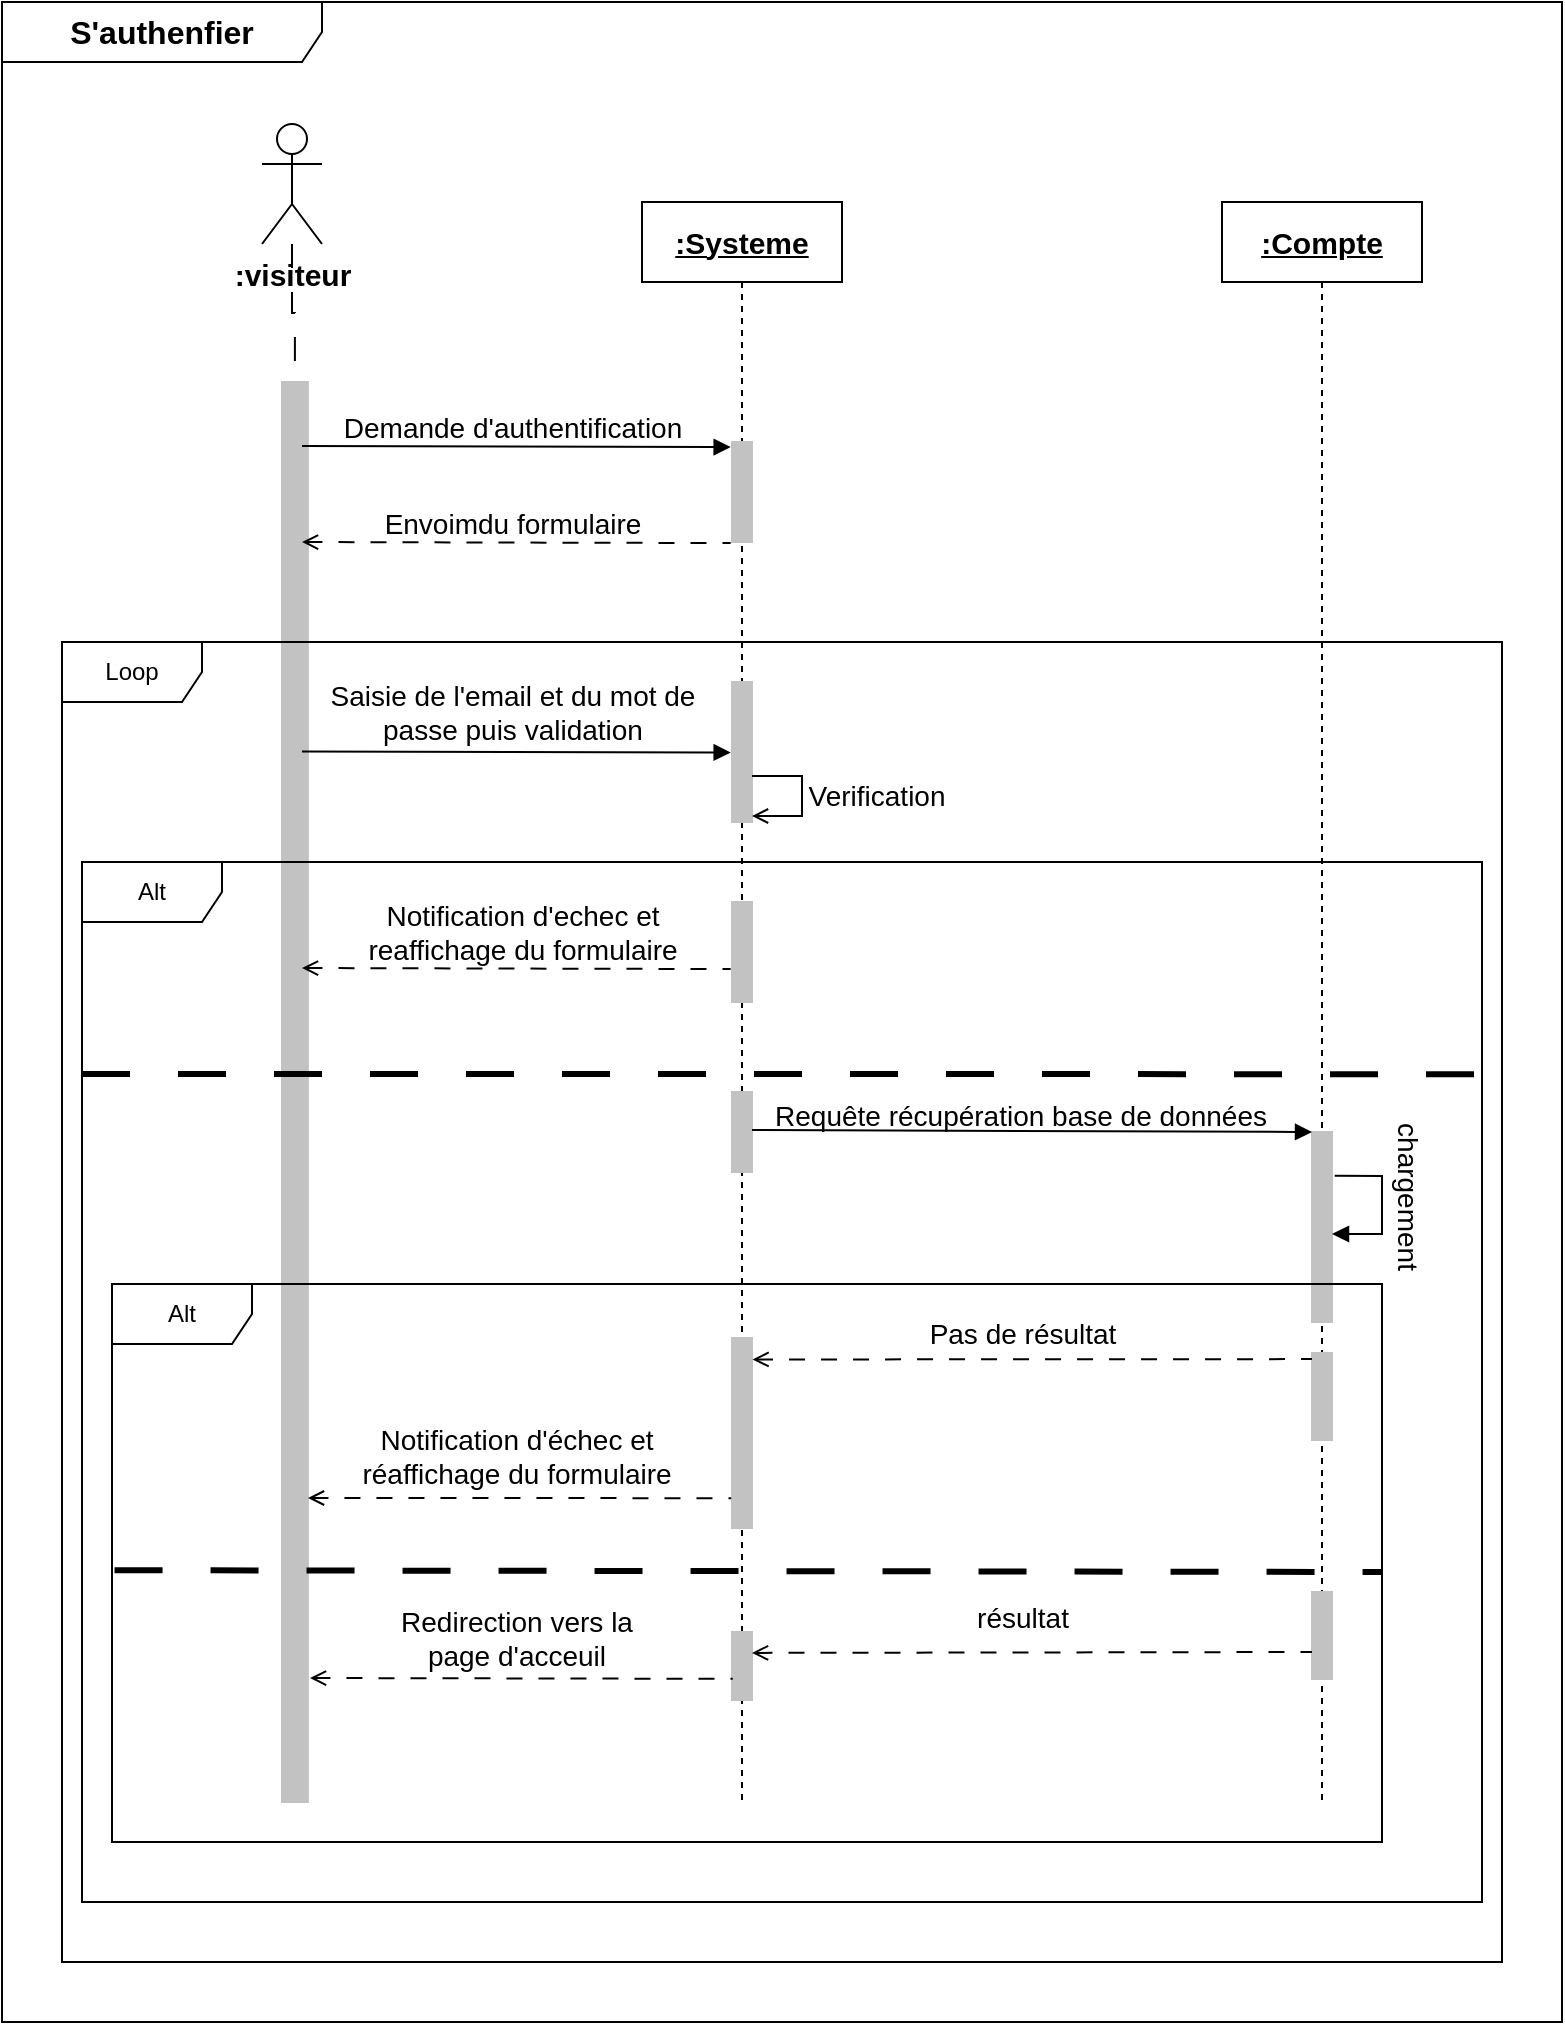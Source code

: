 <mxfile version="21.6.8" type="github">
  <diagram name="Page-1" id="dJnn6Y5dYq7vriAxsWxf">
    <mxGraphModel dx="1434" dy="796" grid="1" gridSize="10" guides="1" tooltips="1" connect="1" arrows="1" fold="1" page="1" pageScale="1" pageWidth="827" pageHeight="1169" math="0" shadow="0">
      <root>
        <mxCell id="0" />
        <mxCell id="1" parent="0" />
        <mxCell id="t8bD34vcQTOdZupNFop_-2" value="&lt;font style=&quot;font-size: 16px;&quot;&gt;&lt;b&gt;S&#39;authenfier&lt;/b&gt;&lt;/font&gt;" style="shape=umlFrame;whiteSpace=wrap;html=1;pointerEvents=0;recursiveResize=0;container=1;collapsible=0;width=160;movable=1;resizable=1;rotatable=1;deletable=1;editable=1;locked=0;connectable=1;" parent="1" vertex="1">
          <mxGeometry x="20" y="20" width="780" height="1010" as="geometry" />
        </mxCell>
        <mxCell id="t8bD34vcQTOdZupNFop_-47" value="Demande d&#39;authentification" style="text;html=1;align=center;verticalAlign=middle;resizable=0;points=[];autosize=1;strokeColor=none;fillColor=none;fontSize=14;fontFamily=Helvetica;fontColor=default;" parent="t8bD34vcQTOdZupNFop_-2" vertex="1">
          <mxGeometry x="160" y="198" width="190" height="30" as="geometry" />
        </mxCell>
        <mxCell id="t8bD34vcQTOdZupNFop_-48" value="Envoimdu formulaire" style="text;html=1;align=center;verticalAlign=middle;resizable=0;points=[];autosize=1;strokeColor=none;fillColor=none;fontSize=14;fontFamily=Helvetica;fontColor=default;" parent="t8bD34vcQTOdZupNFop_-2" vertex="1">
          <mxGeometry x="180" y="246" width="150" height="30" as="geometry" />
        </mxCell>
        <mxCell id="t8bD34vcQTOdZupNFop_-7" style="edgeStyle=orthogonalEdgeStyle;rounded=0;orthogonalLoop=1;jettySize=auto;html=1;fontFamily=Helvetica;fontSize=12;fontColor=default;endArrow=none;endFill=0;dashed=1;dashPattern=12 12;" parent="1" source="t8bD34vcQTOdZupNFop_-5" target="t8bD34vcQTOdZupNFop_-6" edge="1">
          <mxGeometry relative="1" as="geometry" />
        </mxCell>
        <mxCell id="t8bD34vcQTOdZupNFop_-5" value="&lt;font style=&quot;font-size: 15px;&quot;&gt;&lt;b&gt;:visiteur&lt;/b&gt;&lt;/font&gt;" style="shape=umlActor;verticalLabelPosition=bottom;verticalAlign=top;html=1;pointerEvents=0;strokeColor=default;fontFamily=Helvetica;fontSize=12;fontColor=default;fillColor=default;" parent="1" vertex="1">
          <mxGeometry x="150" y="81" width="30" height="60" as="geometry" />
        </mxCell>
        <mxCell id="t8bD34vcQTOdZupNFop_-6" value="" style="html=1;points=[];perimeter=orthogonalPerimeter;fillColor=strokeColor;pointerEvents=0;strokeColor=#c2c2c2;fontFamily=Helvetica;fontSize=12;fontColor=default;" parent="1" vertex="1">
          <mxGeometry x="160" y="210" width="12.94" height="710" as="geometry" />
        </mxCell>
        <mxCell id="t8bD34vcQTOdZupNFop_-8" value="&lt;font style=&quot;font-size: 15px;&quot;&gt;&lt;b&gt;&lt;u&gt;:Systeme&lt;/u&gt;&lt;/b&gt;&lt;/font&gt;" style="shape=umlLifeline;perimeter=lifelinePerimeter;whiteSpace=wrap;html=1;container=1;dropTarget=0;collapsible=0;recursiveResize=0;outlineConnect=0;portConstraint=eastwest;newEdgeStyle={&quot;edgeStyle&quot;:&quot;elbowEdgeStyle&quot;,&quot;elbow&quot;:&quot;vertical&quot;,&quot;curved&quot;:0,&quot;rounded&quot;:0};pointerEvents=0;strokeColor=default;fontFamily=Helvetica;fontSize=12;fontColor=default;fillColor=default;" parent="1" vertex="1">
          <mxGeometry x="340" y="120" width="100" height="800" as="geometry" />
        </mxCell>
        <mxCell id="t8bD34vcQTOdZupNFop_-9" value="&lt;font style=&quot;font-size: 15px;&quot;&gt;&lt;b&gt;&lt;u&gt;:Compte&lt;/u&gt;&lt;/b&gt;&lt;/font&gt;" style="shape=umlLifeline;perimeter=lifelinePerimeter;whiteSpace=wrap;html=1;container=1;dropTarget=0;collapsible=0;recursiveResize=0;outlineConnect=0;portConstraint=eastwest;newEdgeStyle={&quot;edgeStyle&quot;:&quot;elbowEdgeStyle&quot;,&quot;elbow&quot;:&quot;vertical&quot;,&quot;curved&quot;:0,&quot;rounded&quot;:0};pointerEvents=0;strokeColor=default;fontFamily=Helvetica;fontSize=12;fontColor=default;fillColor=default;" parent="1" vertex="1">
          <mxGeometry x="630" y="120" width="100" height="800" as="geometry" />
        </mxCell>
        <mxCell id="t8bD34vcQTOdZupNFop_-11" value="" style="html=1;points=[];perimeter=orthogonalPerimeter;fillColor=strokeColor;pointerEvents=0;strokeColor=#c2c2c2;fontFamily=Helvetica;fontSize=12;fontColor=default;" parent="1" vertex="1">
          <mxGeometry x="385" y="240" width="10" height="50" as="geometry" />
        </mxCell>
        <mxCell id="t8bD34vcQTOdZupNFop_-12" value="" style="html=1;verticalAlign=bottom;labelBackgroundColor=none;endArrow=block;endFill=1;rounded=0;fontFamily=Helvetica;fontSize=12;fontColor=default;entryX=-0.066;entryY=0.211;entryDx=0;entryDy=0;entryPerimeter=0;" parent="1" edge="1">
          <mxGeometry width="160" relative="1" as="geometry">
            <mxPoint x="170" y="242" as="sourcePoint" />
            <mxPoint x="384.34" y="242.55" as="targetPoint" />
          </mxGeometry>
        </mxCell>
        <mxCell id="t8bD34vcQTOdZupNFop_-13" value="" style="html=1;verticalAlign=bottom;labelBackgroundColor=none;endArrow=none;endFill=0;rounded=0;fontFamily=Helvetica;fontSize=12;fontColor=default;entryX=-0.066;entryY=0.211;entryDx=0;entryDy=0;entryPerimeter=0;startArrow=open;startFill=0;dashed=1;dashPattern=8 8;" parent="1" edge="1">
          <mxGeometry width="160" relative="1" as="geometry">
            <mxPoint x="170" y="290" as="sourcePoint" />
            <mxPoint x="384.34" y="290.55" as="targetPoint" />
          </mxGeometry>
        </mxCell>
        <mxCell id="t8bD34vcQTOdZupNFop_-14" value="Loop" style="shape=umlFrame;whiteSpace=wrap;html=1;pointerEvents=0;recursiveResize=0;container=1;collapsible=0;width=70;strokeColor=default;fontFamily=Helvetica;fontSize=12;fontColor=default;fillColor=default;height=30;" parent="1" vertex="1">
          <mxGeometry x="50" y="340" width="720" height="660" as="geometry" />
        </mxCell>
        <mxCell id="t8bD34vcQTOdZupNFop_-15" value="" style="html=1;points=[];perimeter=orthogonalPerimeter;fillColor=strokeColor;pointerEvents=0;strokeColor=#c2c2c2;fontFamily=Helvetica;fontSize=12;fontColor=default;" parent="t8bD34vcQTOdZupNFop_-14" vertex="1">
          <mxGeometry x="335" y="20" width="10" height="70" as="geometry" />
        </mxCell>
        <mxCell id="t8bD34vcQTOdZupNFop_-16" value="" style="html=1;verticalAlign=bottom;labelBackgroundColor=none;endArrow=block;endFill=1;rounded=0;fontFamily=Helvetica;fontSize=12;fontColor=default;entryX=-0.066;entryY=0.211;entryDx=0;entryDy=0;entryPerimeter=0;" parent="t8bD34vcQTOdZupNFop_-14" edge="1">
          <mxGeometry width="160" relative="1" as="geometry">
            <mxPoint x="120" y="54.71" as="sourcePoint" />
            <mxPoint x="334.34" y="55.26" as="targetPoint" />
          </mxGeometry>
        </mxCell>
        <mxCell id="t8bD34vcQTOdZupNFop_-17" value="" style="html=1;verticalAlign=bottom;labelBackgroundColor=none;endArrow=open;endFill=0;rounded=0;fontFamily=Helvetica;fontSize=12;fontColor=default;entryX=1;entryY=1;entryDx=0;entryDy=0;entryPerimeter=0;" parent="t8bD34vcQTOdZupNFop_-14" edge="1">
          <mxGeometry width="160" relative="1" as="geometry">
            <mxPoint x="345" y="67.0" as="sourcePoint" />
            <mxPoint x="345" y="87" as="targetPoint" />
            <Array as="points">
              <mxPoint x="370" y="67" />
              <mxPoint x="370" y="87" />
            </Array>
          </mxGeometry>
        </mxCell>
        <mxCell id="t8bD34vcQTOdZupNFop_-18" value="Alt" style="shape=umlFrame;whiteSpace=wrap;html=1;pointerEvents=0;recursiveResize=0;container=1;collapsible=0;width=70;strokeColor=default;fontFamily=Helvetica;fontSize=12;fontColor=default;fillColor=default;height=30;" parent="t8bD34vcQTOdZupNFop_-14" vertex="1">
          <mxGeometry x="10" y="110" width="700" height="520" as="geometry" />
        </mxCell>
        <mxCell id="t8bD34vcQTOdZupNFop_-22" value="" style="html=1;points=[];perimeter=orthogonalPerimeter;fillColor=strokeColor;pointerEvents=0;strokeColor=#c2c2c2;fontFamily=Helvetica;fontSize=12;fontColor=default;" parent="t8bD34vcQTOdZupNFop_-18" vertex="1">
          <mxGeometry x="325" y="20" width="10" height="50" as="geometry" />
        </mxCell>
        <mxCell id="t8bD34vcQTOdZupNFop_-23" value="" style="html=1;verticalAlign=bottom;labelBackgroundColor=none;endArrow=none;endFill=0;rounded=0;fontFamily=Helvetica;fontSize=12;fontColor=default;entryX=-0.066;entryY=0.211;entryDx=0;entryDy=0;entryPerimeter=0;startArrow=open;startFill=0;dashed=1;dashPattern=8 8;" parent="t8bD34vcQTOdZupNFop_-18" edge="1">
          <mxGeometry width="160" relative="1" as="geometry">
            <mxPoint x="110" y="53" as="sourcePoint" />
            <mxPoint x="324.34" y="53.55" as="targetPoint" />
          </mxGeometry>
        </mxCell>
        <mxCell id="t8bD34vcQTOdZupNFop_-24" value="" style="html=1;points=[];perimeter=orthogonalPerimeter;fillColor=strokeColor;pointerEvents=0;strokeColor=#c2c2c2;fontFamily=Helvetica;fontSize=12;fontColor=default;" parent="t8bD34vcQTOdZupNFop_-18" vertex="1">
          <mxGeometry x="325" y="115" width="10" height="40" as="geometry" />
        </mxCell>
        <mxCell id="t8bD34vcQTOdZupNFop_-25" value="" style="html=1;points=[];perimeter=orthogonalPerimeter;fillColor=strokeColor;pointerEvents=0;strokeColor=#c2c2c2;fontFamily=Helvetica;fontSize=12;fontColor=default;" parent="t8bD34vcQTOdZupNFop_-18" vertex="1">
          <mxGeometry x="615" y="135" width="10" height="95" as="geometry" />
        </mxCell>
        <mxCell id="t8bD34vcQTOdZupNFop_-26" value="" style="html=1;verticalAlign=bottom;labelBackgroundColor=none;endArrow=none;endFill=0;rounded=0;fontFamily=Helvetica;fontSize=12;fontColor=default;startArrow=none;startFill=0;dashed=1;dashPattern=8 8;strokeWidth=3;entryX=1;entryY=0.204;entryDx=0;entryDy=0;entryPerimeter=0;" parent="t8bD34vcQTOdZupNFop_-18" edge="1" target="t8bD34vcQTOdZupNFop_-18">
          <mxGeometry width="160" relative="1" as="geometry">
            <mxPoint y="106" as="sourcePoint" />
            <mxPoint x="670" y="106" as="targetPoint" />
          </mxGeometry>
        </mxCell>
        <mxCell id="t8bD34vcQTOdZupNFop_-27" value="" style="html=1;verticalAlign=bottom;labelBackgroundColor=none;endArrow=block;endFill=1;rounded=0;fontFamily=Helvetica;fontSize=12;fontColor=default;" parent="t8bD34vcQTOdZupNFop_-18" target="t8bD34vcQTOdZupNFop_-25" edge="1">
          <mxGeometry width="160" relative="1" as="geometry">
            <mxPoint x="335" y="134" as="sourcePoint" />
            <mxPoint x="549.34" y="134.55" as="targetPoint" />
          </mxGeometry>
        </mxCell>
        <mxCell id="t8bD34vcQTOdZupNFop_-28" value="" style="html=1;verticalAlign=bottom;labelBackgroundColor=none;endArrow=block;endFill=1;rounded=0;fontFamily=Helvetica;fontSize=12;fontColor=default;exitX=1.255;exitY=0.514;exitDx=0;exitDy=0;exitPerimeter=0;entryX=1.12;entryY=0.999;entryDx=0;entryDy=0;entryPerimeter=0;" parent="t8bD34vcQTOdZupNFop_-18" edge="1">
          <mxGeometry width="160" relative="1" as="geometry">
            <mxPoint x="626.35" y="156.9" as="sourcePoint" />
            <mxPoint x="625" y="186.0" as="targetPoint" />
            <Array as="points">
              <mxPoint x="650" y="157" />
              <mxPoint x="650" y="186" />
            </Array>
          </mxGeometry>
        </mxCell>
        <mxCell id="t8bD34vcQTOdZupNFop_-51" value="Notification d&#39;echec et &lt;br&gt;reaffichage du formulaire" style="text;html=1;align=center;verticalAlign=middle;resizable=0;points=[];autosize=1;strokeColor=none;fillColor=none;fontSize=14;fontFamily=Helvetica;fontColor=default;" parent="t8bD34vcQTOdZupNFop_-18" vertex="1">
          <mxGeometry x="130" y="10" width="180" height="50" as="geometry" />
        </mxCell>
        <mxCell id="t8bD34vcQTOdZupNFop_-77" value="Requête récupération base de données" style="text;html=1;align=center;verticalAlign=middle;resizable=0;points=[];autosize=1;strokeColor=none;fillColor=none;fontSize=14;fontFamily=Helvetica;fontColor=default;" parent="t8bD34vcQTOdZupNFop_-18" vertex="1">
          <mxGeometry x="334" y="112" width="270" height="30" as="geometry" />
        </mxCell>
        <mxCell id="t8bD34vcQTOdZupNFop_-78" value="chargement" style="text;html=1;align=center;verticalAlign=middle;resizable=0;points=[];autosize=1;strokeColor=none;fillColor=none;fontSize=14;fontFamily=Helvetica;fontColor=default;rotation=90;" parent="t8bD34vcQTOdZupNFop_-18" vertex="1">
          <mxGeometry x="613" y="152" width="100" height="30" as="geometry" />
        </mxCell>
        <mxCell id="t8bD34vcQTOdZupNFop_-30" value="Alt" style="shape=umlFrame;whiteSpace=wrap;html=1;pointerEvents=0;recursiveResize=0;container=1;collapsible=0;width=70;strokeColor=default;fontFamily=Helvetica;fontSize=12;fontColor=default;fillColor=default;height=30;" parent="t8bD34vcQTOdZupNFop_-14" vertex="1">
          <mxGeometry x="25" y="321" width="635" height="279" as="geometry" />
        </mxCell>
        <mxCell id="t8bD34vcQTOdZupNFop_-38" value="" style="html=1;points=[];perimeter=orthogonalPerimeter;fillColor=strokeColor;pointerEvents=0;strokeColor=#c2c2c2;fontFamily=Helvetica;fontSize=12;fontColor=default;" parent="t8bD34vcQTOdZupNFop_-30" vertex="1">
          <mxGeometry x="600" y="34.5" width="10" height="43.5" as="geometry" />
        </mxCell>
        <mxCell id="t8bD34vcQTOdZupNFop_-39" value="" style="html=1;points=[];perimeter=orthogonalPerimeter;fillColor=strokeColor;pointerEvents=0;strokeColor=#c2c2c2;fontFamily=Helvetica;fontSize=12;fontColor=default;" parent="t8bD34vcQTOdZupNFop_-30" vertex="1">
          <mxGeometry x="310" y="27" width="10" height="95" as="geometry" />
        </mxCell>
        <mxCell id="t8bD34vcQTOdZupNFop_-40" value="" style="html=1;verticalAlign=bottom;labelBackgroundColor=none;endArrow=none;endFill=0;rounded=0;fontFamily=Helvetica;fontSize=12;fontColor=default;entryX=-0.066;entryY=0.211;entryDx=0;entryDy=0;entryPerimeter=0;startArrow=open;startFill=0;dashed=1;dashPattern=8 8;exitX=1.027;exitY=0.113;exitDx=0;exitDy=0;exitPerimeter=0;" parent="t8bD34vcQTOdZupNFop_-30" source="t8bD34vcQTOdZupNFop_-39" edge="1">
          <mxGeometry width="160" relative="1" as="geometry">
            <mxPoint x="385.66" y="37" as="sourcePoint" />
            <mxPoint x="600.0" y="37.55" as="targetPoint" />
          </mxGeometry>
        </mxCell>
        <mxCell id="t8bD34vcQTOdZupNFop_-41" value="" style="html=1;verticalAlign=bottom;labelBackgroundColor=none;endArrow=none;endFill=0;rounded=0;fontFamily=Helvetica;fontSize=12;fontColor=default;startArrow=open;startFill=0;dashed=1;dashPattern=8 8;entryX=-0.04;entryY=0.843;entryDx=0;entryDy=0;entryPerimeter=0;" parent="t8bD34vcQTOdZupNFop_-30" target="t8bD34vcQTOdZupNFop_-39" edge="1">
          <mxGeometry width="160" relative="1" as="geometry">
            <mxPoint x="98" y="107" as="sourcePoint" />
            <mxPoint x="305" y="107" as="targetPoint" />
          </mxGeometry>
        </mxCell>
        <mxCell id="t8bD34vcQTOdZupNFop_-42" value="" style="html=1;verticalAlign=bottom;labelBackgroundColor=none;endArrow=none;endFill=0;rounded=0;fontFamily=Helvetica;fontSize=12;fontColor=default;startArrow=none;startFill=0;dashed=1;dashPattern=8 8;strokeWidth=3;exitX=0.002;exitY=0.532;exitDx=0;exitDy=0;exitPerimeter=0;" parent="t8bD34vcQTOdZupNFop_-30" edge="1">
          <mxGeometry width="160" relative="1" as="geometry">
            <mxPoint x="1.27" y="143.12" as="sourcePoint" />
            <mxPoint x="635" y="144" as="targetPoint" />
          </mxGeometry>
        </mxCell>
        <mxCell id="t8bD34vcQTOdZupNFop_-43" value="" style="html=1;points=[];perimeter=orthogonalPerimeter;fillColor=strokeColor;pointerEvents=0;strokeColor=#c2c2c2;fontFamily=Helvetica;fontSize=12;fontColor=default;" parent="t8bD34vcQTOdZupNFop_-30" vertex="1">
          <mxGeometry x="600" y="154" width="10" height="43.5" as="geometry" />
        </mxCell>
        <mxCell id="t8bD34vcQTOdZupNFop_-44" value="" style="html=1;points=[];perimeter=orthogonalPerimeter;fillColor=strokeColor;pointerEvents=0;strokeColor=#c2c2c2;fontFamily=Helvetica;fontSize=12;fontColor=default;" parent="t8bD34vcQTOdZupNFop_-30" vertex="1">
          <mxGeometry x="310" y="174" width="10" height="34" as="geometry" />
        </mxCell>
        <mxCell id="t8bD34vcQTOdZupNFop_-45" value="" style="html=1;verticalAlign=bottom;labelBackgroundColor=none;endArrow=none;endFill=0;rounded=0;fontFamily=Helvetica;fontSize=12;fontColor=default;entryX=-0.066;entryY=0.211;entryDx=0;entryDy=0;entryPerimeter=0;startArrow=open;startFill=0;dashed=1;dashPattern=8 8;exitX=1.027;exitY=0.113;exitDx=0;exitDy=0;exitPerimeter=0;" parent="t8bD34vcQTOdZupNFop_-30" edge="1">
          <mxGeometry width="160" relative="1" as="geometry">
            <mxPoint x="320" y="184.45" as="sourcePoint" />
            <mxPoint x="600.0" y="184" as="targetPoint" />
          </mxGeometry>
        </mxCell>
        <mxCell id="t8bD34vcQTOdZupNFop_-46" value="" style="html=1;verticalAlign=bottom;labelBackgroundColor=none;endArrow=none;endFill=0;rounded=0;fontFamily=Helvetica;fontSize=12;fontColor=default;startArrow=open;startFill=0;dashed=1;dashPattern=8 8;entryX=-0.04;entryY=0.843;entryDx=0;entryDy=0;entryPerimeter=0;" parent="t8bD34vcQTOdZupNFop_-30" edge="1">
          <mxGeometry width="160" relative="1" as="geometry">
            <mxPoint x="99" y="197" as="sourcePoint" />
            <mxPoint x="310.4" y="197.41" as="targetPoint" />
          </mxGeometry>
        </mxCell>
        <mxCell id="t8bD34vcQTOdZupNFop_-80" value="Notification d&#39;échec et &lt;br&gt;réaffichage du formulaire" style="text;html=1;align=center;verticalAlign=middle;resizable=0;points=[];autosize=1;strokeColor=none;fillColor=none;fontSize=14;fontFamily=Helvetica;fontColor=default;" parent="t8bD34vcQTOdZupNFop_-30" vertex="1">
          <mxGeometry x="112" y="61" width="180" height="50" as="geometry" />
        </mxCell>
        <mxCell id="t8bD34vcQTOdZupNFop_-79" value="Redirection vers la &lt;br&gt;page d&#39;acceuil" style="text;html=1;align=center;verticalAlign=middle;resizable=0;points=[];autosize=1;strokeColor=none;fillColor=none;fontSize=14;fontFamily=Helvetica;fontColor=default;" parent="t8bD34vcQTOdZupNFop_-30" vertex="1">
          <mxGeometry x="132" y="151.75" width="140" height="50" as="geometry" />
        </mxCell>
        <mxCell id="t8bD34vcQTOdZupNFop_-81" value="Pas de résultat" style="text;html=1;align=center;verticalAlign=middle;resizable=0;points=[];autosize=1;strokeColor=none;fillColor=none;fontSize=14;fontFamily=Helvetica;fontColor=default;" parent="t8bD34vcQTOdZupNFop_-30" vertex="1">
          <mxGeometry x="395" y="10" width="120" height="30" as="geometry" />
        </mxCell>
        <mxCell id="t8bD34vcQTOdZupNFop_-82" value="résultat" style="text;html=1;align=center;verticalAlign=middle;resizable=0;points=[];autosize=1;strokeColor=none;fillColor=none;fontSize=14;fontFamily=Helvetica;fontColor=default;" parent="t8bD34vcQTOdZupNFop_-30" vertex="1">
          <mxGeometry x="420" y="151.75" width="70" height="30" as="geometry" />
        </mxCell>
        <mxCell id="t8bD34vcQTOdZupNFop_-49" value="Saisie de l&#39;email et du mot de &lt;br&gt;passe puis validation" style="text;html=1;align=center;verticalAlign=middle;resizable=0;points=[];autosize=1;strokeColor=none;fillColor=none;fontSize=14;fontFamily=Helvetica;fontColor=default;" parent="t8bD34vcQTOdZupNFop_-14" vertex="1">
          <mxGeometry x="120" y="10" width="210" height="50" as="geometry" />
        </mxCell>
        <mxCell id="t8bD34vcQTOdZupNFop_-50" value="Verification" style="text;html=1;align=center;verticalAlign=middle;resizable=0;points=[];autosize=1;strokeColor=none;fillColor=none;fontSize=14;fontFamily=Helvetica;fontColor=default;" parent="t8bD34vcQTOdZupNFop_-14" vertex="1">
          <mxGeometry x="362" y="62" width="90" height="30" as="geometry" />
        </mxCell>
      </root>
    </mxGraphModel>
  </diagram>
</mxfile>
